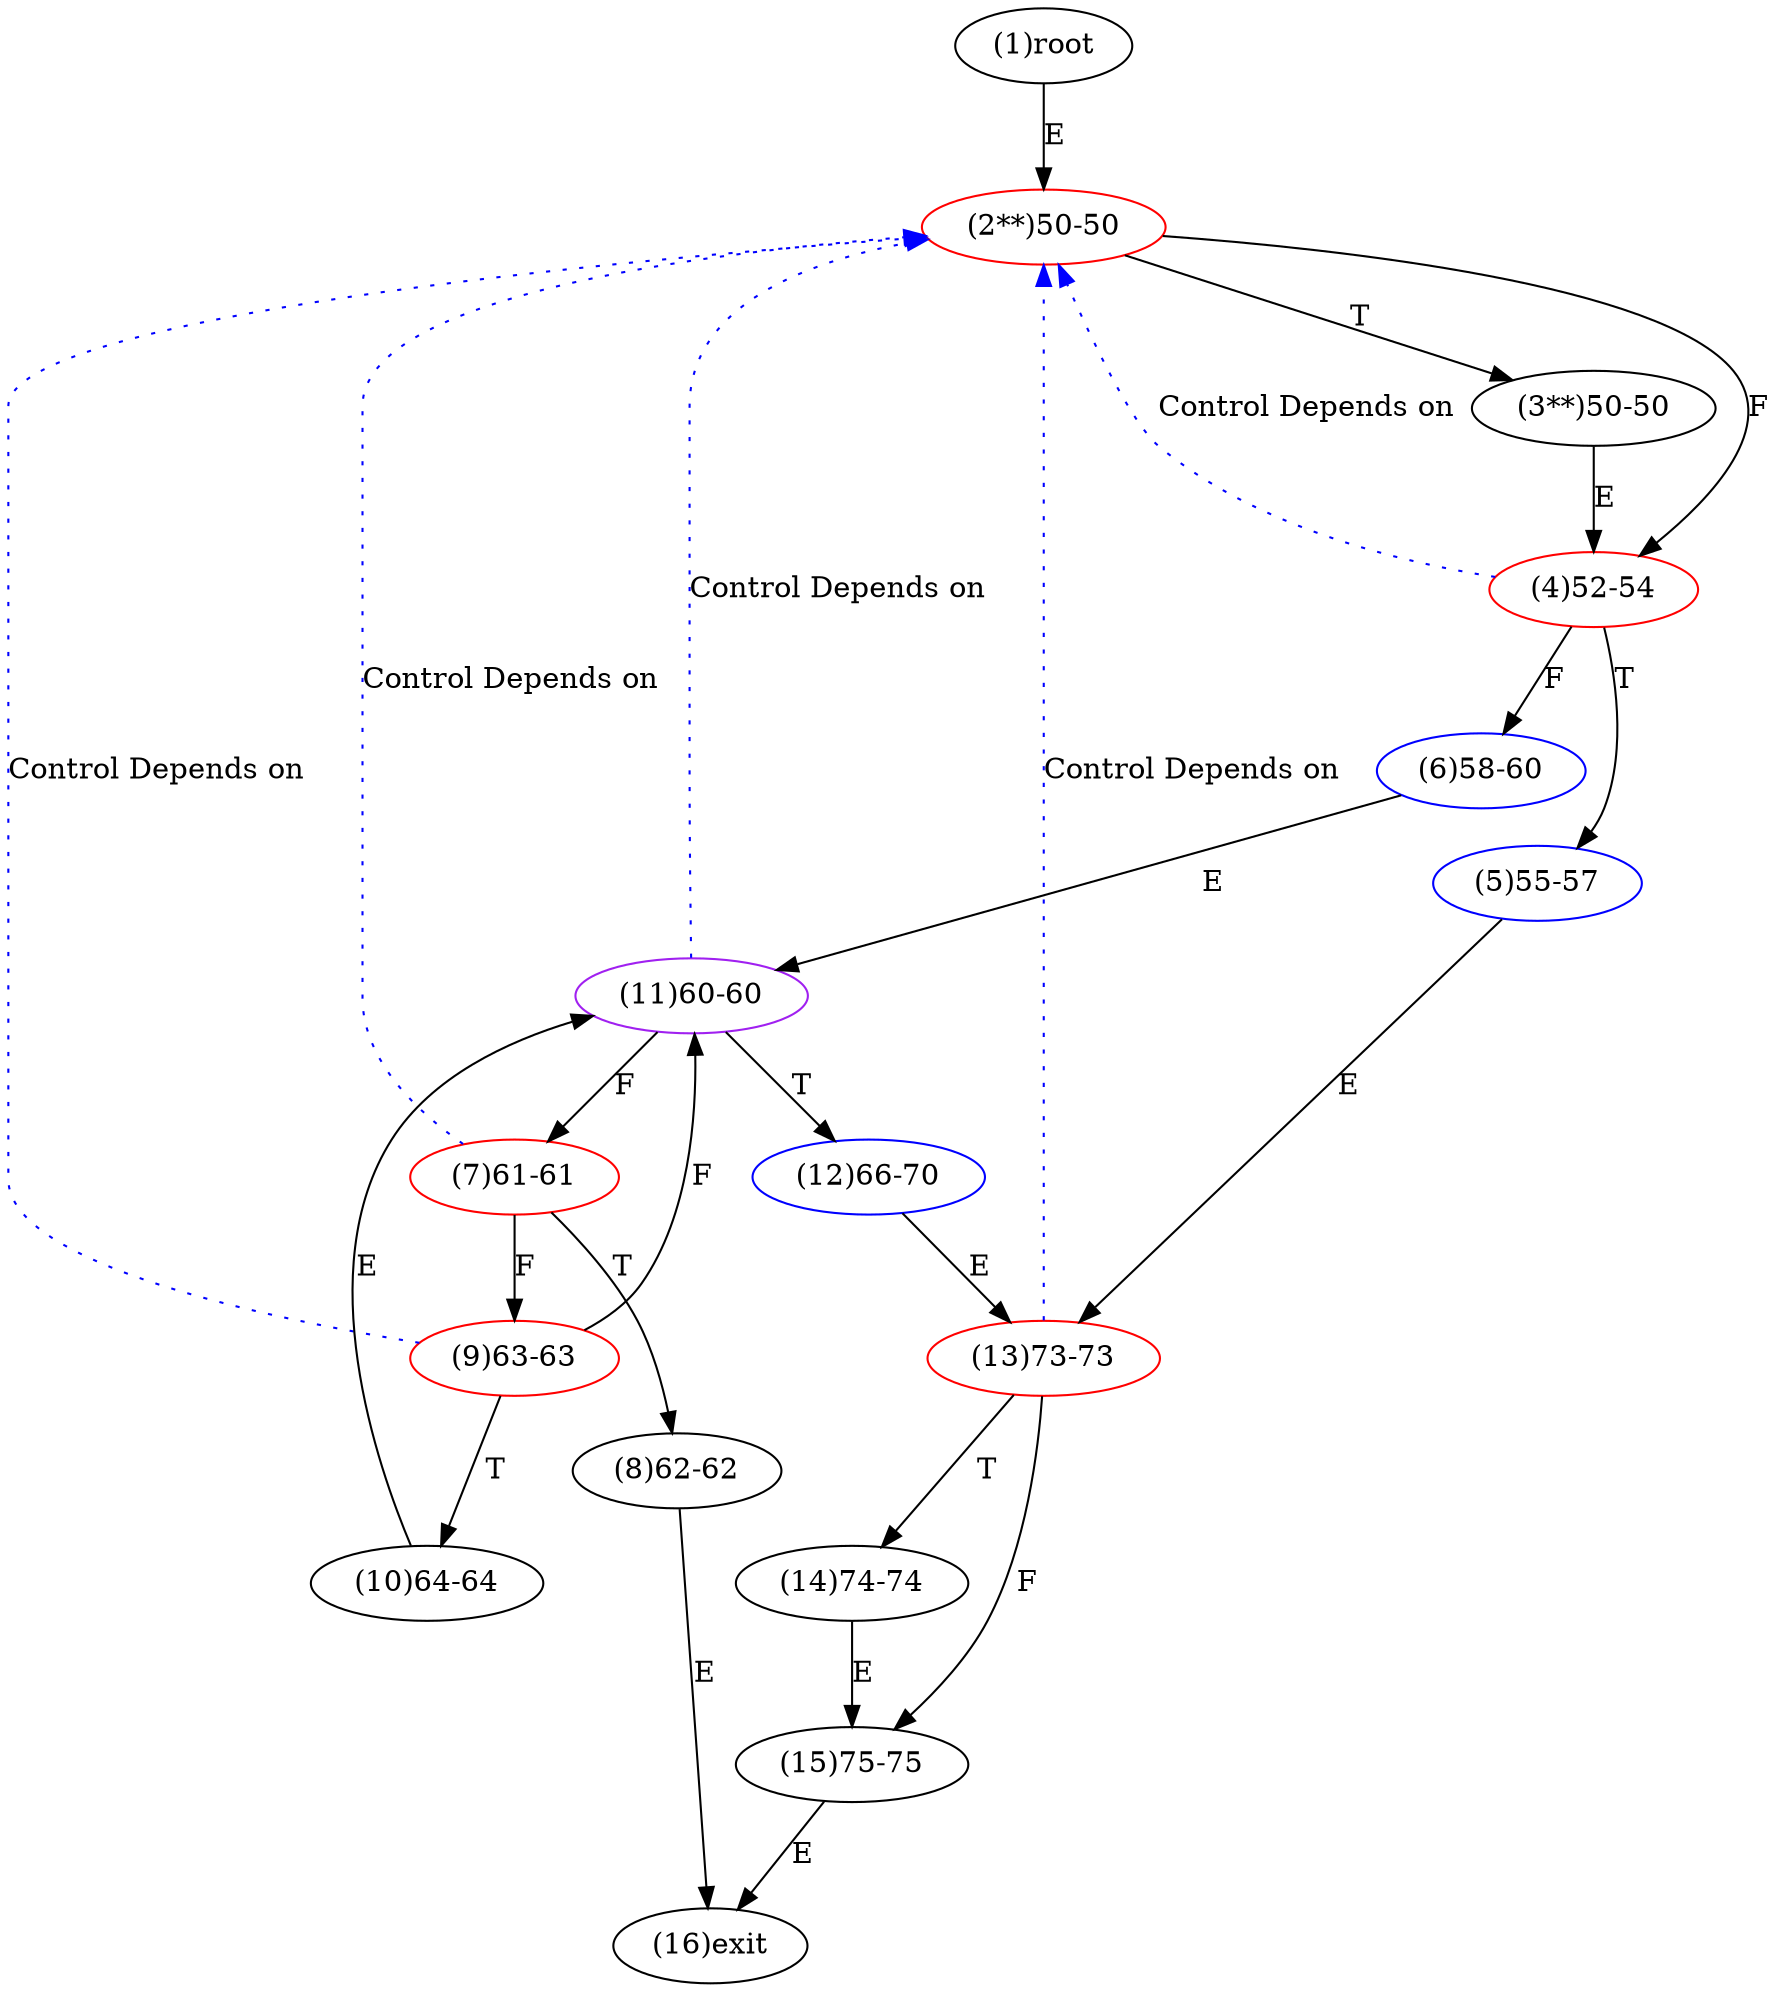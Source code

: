 digraph "" { 
1[ label="(1)root"];
2[ label="(2**)50-50",color=red];
3[ label="(3**)50-50"];
4[ label="(4)52-54",color=red];
5[ label="(5)55-57",color=blue];
6[ label="(6)58-60",color=blue];
7[ label="(7)61-61",color=red];
8[ label="(8)62-62"];
9[ label="(9)63-63",color=red];
10[ label="(10)64-64"];
11[ label="(11)60-60",color=purple];
12[ label="(12)66-70",color=blue];
13[ label="(13)73-73",color=red];
14[ label="(14)74-74"];
15[ label="(15)75-75"];
16[ label="(16)exit"];
1->2[ label="E"];
2->4[ label="F"];
2->3[ label="T"];
3->4[ label="E"];
4->6[ label="F"];
4->5[ label="T"];
5->13[ label="E"];
6->11[ label="E"];
7->9[ label="F"];
7->8[ label="T"];
8->16[ label="E"];
9->11[ label="F"];
9->10[ label="T"];
10->11[ label="E"];
11->7[ label="F"];
11->12[ label="T"];
12->13[ label="E"];
13->15[ label="F"];
13->14[ label="T"];
14->15[ label="E"];
15->16[ label="E"];
4->2[ color="blue" label="Control Depends on" style = dotted ];
7->2[ color="blue" label="Control Depends on" style = dotted ];
9->2[ color="blue" label="Control Depends on" style = dotted ];
11->2[ color="blue" label="Control Depends on" style = dotted ];
13->2[ color="blue" label="Control Depends on" style = dotted ];
}